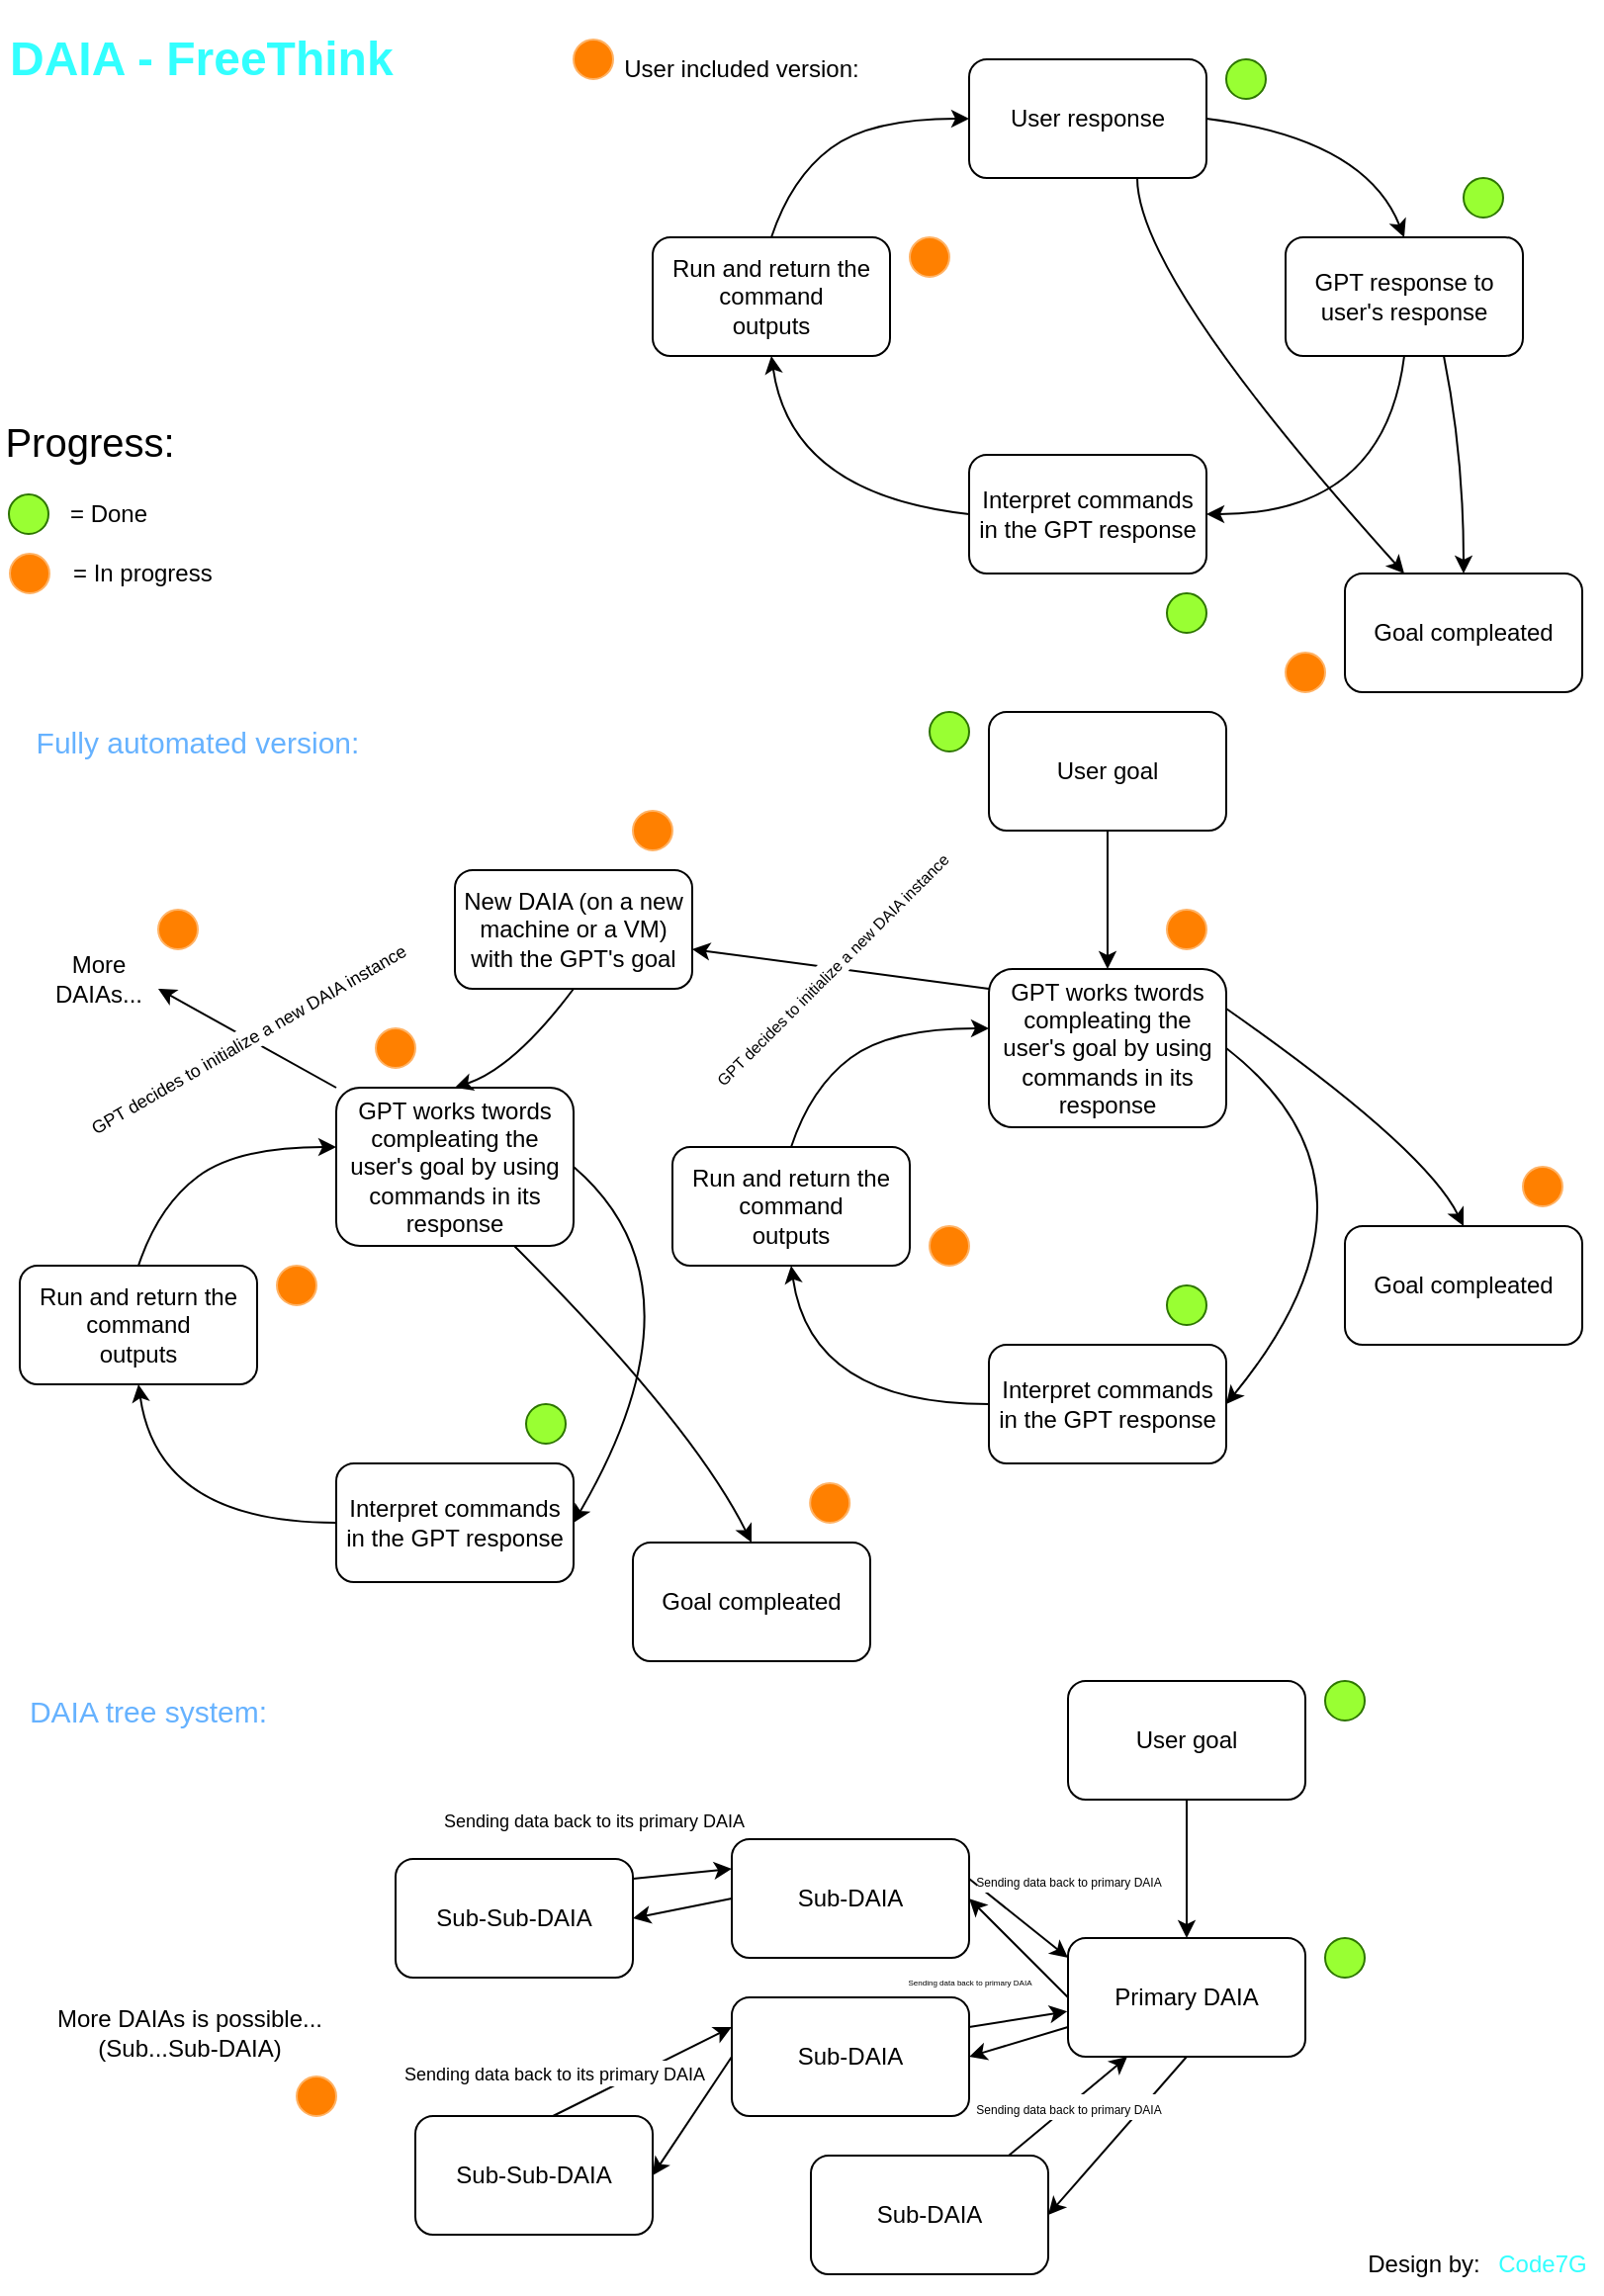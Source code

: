<mxfile version="21.6.5" type="device">
  <diagram name="Page-1" id="8H8mLN9JJ0VSuzHyfmK6">
    <mxGraphModel dx="980" dy="562" grid="1" gridSize="10" guides="1" tooltips="1" connect="1" arrows="1" fold="1" page="1" pageScale="1" pageWidth="827" pageHeight="1169" math="0" shadow="0">
      <root>
        <mxCell id="0" />
        <mxCell id="1" parent="0" />
        <mxCell id="SjKSlldPNFmVtI1_OQUM-1" value="User response" style="rounded=1;whiteSpace=wrap;html=1;" parent="1" vertex="1">
          <mxGeometry x="500" y="30" width="120" height="60" as="geometry" />
        </mxCell>
        <mxCell id="SjKSlldPNFmVtI1_OQUM-2" value="&lt;h1&gt;&lt;font color=&quot;#33ffff&quot;&gt;DAIA - FreeThink&lt;/font&gt;&lt;/h1&gt;&lt;div&gt;&lt;font color=&quot;#ffffff&quot;&gt;Digital Artificial Intelligence Agent&lt;/font&gt;&lt;/div&gt;&lt;div&gt;&lt;font color=&quot;#ffffff&quot;&gt;Version: FreeThink&lt;/font&gt;&lt;/div&gt;&lt;div&gt;&lt;font color=&quot;#ffffff&quot;&gt;&lt;br&gt;&lt;/font&gt;&lt;/div&gt;&lt;div&gt;&lt;font color=&quot;#ffffff&quot;&gt;Version information: This version of the DAIA is less pre-programmed with prompts that simulate thinking. Rather it has to find out how to compleate its goal by itself.&lt;/font&gt;&lt;/div&gt;" style="text;html=1;strokeColor=none;fillColor=none;spacing=5;spacingTop=-20;whiteSpace=wrap;overflow=hidden;rounded=0;" parent="1" vertex="1">
          <mxGeometry x="10" y="10" width="286" height="160" as="geometry" />
        </mxCell>
        <mxCell id="SjKSlldPNFmVtI1_OQUM-5" value="GPT response to user&#39;s response" style="rounded=1;whiteSpace=wrap;html=1;" parent="1" vertex="1">
          <mxGeometry x="660" y="120" width="120" height="60" as="geometry" />
        </mxCell>
        <mxCell id="SjKSlldPNFmVtI1_OQUM-7" value="Interpret commands in the GPT response" style="rounded=1;whiteSpace=wrap;html=1;" parent="1" vertex="1">
          <mxGeometry x="500" y="230" width="120" height="60" as="geometry" />
        </mxCell>
        <mxCell id="SjKSlldPNFmVtI1_OQUM-8" value="Run and return the command &lt;br&gt;outputs" style="rounded=1;whiteSpace=wrap;html=1;" parent="1" vertex="1">
          <mxGeometry x="340" y="120" width="120" height="60" as="geometry" />
        </mxCell>
        <mxCell id="SjKSlldPNFmVtI1_OQUM-9" value="" style="curved=1;endArrow=classic;html=1;rounded=0;exitX=1;exitY=0.5;exitDx=0;exitDy=0;entryX=0.5;entryY=0;entryDx=0;entryDy=0;" parent="1" source="SjKSlldPNFmVtI1_OQUM-1" target="SjKSlldPNFmVtI1_OQUM-5" edge="1">
          <mxGeometry width="50" height="50" relative="1" as="geometry">
            <mxPoint x="700" y="80" as="sourcePoint" />
            <mxPoint x="750" y="30" as="targetPoint" />
            <Array as="points">
              <mxPoint x="700" y="70" />
            </Array>
          </mxGeometry>
        </mxCell>
        <mxCell id="SjKSlldPNFmVtI1_OQUM-10" value="" style="curved=1;endArrow=classic;html=1;rounded=0;exitX=0;exitY=0.5;exitDx=0;exitDy=0;entryX=0.5;entryY=1;entryDx=0;entryDy=0;" parent="1" source="SjKSlldPNFmVtI1_OQUM-7" target="SjKSlldPNFmVtI1_OQUM-8" edge="1">
          <mxGeometry width="50" height="50" relative="1" as="geometry">
            <mxPoint x="350" y="210" as="sourcePoint" />
            <mxPoint x="450" y="270" as="targetPoint" />
            <Array as="points">
              <mxPoint x="410" y="250" />
            </Array>
          </mxGeometry>
        </mxCell>
        <mxCell id="SjKSlldPNFmVtI1_OQUM-11" value="" style="curved=1;endArrow=classic;html=1;rounded=0;exitX=0.5;exitY=0;exitDx=0;exitDy=0;entryX=0;entryY=0.5;entryDx=0;entryDy=0;" parent="1" source="SjKSlldPNFmVtI1_OQUM-8" target="SjKSlldPNFmVtI1_OQUM-1" edge="1">
          <mxGeometry width="50" height="50" relative="1" as="geometry">
            <mxPoint x="390" y="50" as="sourcePoint" />
            <mxPoint x="490" y="110" as="targetPoint" />
            <Array as="points">
              <mxPoint x="410" y="90" />
              <mxPoint x="450" y="60" />
            </Array>
          </mxGeometry>
        </mxCell>
        <mxCell id="SjKSlldPNFmVtI1_OQUM-12" value="" style="curved=1;endArrow=classic;html=1;rounded=0;exitX=0.5;exitY=1;exitDx=0;exitDy=0;entryX=1;entryY=0.5;entryDx=0;entryDy=0;" parent="1" source="SjKSlldPNFmVtI1_OQUM-5" target="SjKSlldPNFmVtI1_OQUM-7" edge="1">
          <mxGeometry width="50" height="50" relative="1" as="geometry">
            <mxPoint x="650" y="270" as="sourcePoint" />
            <mxPoint x="750" y="330" as="targetPoint" />
            <Array as="points">
              <mxPoint x="710" y="260" />
            </Array>
          </mxGeometry>
        </mxCell>
        <mxCell id="TkDIhOmvcp75_lIXTKRC-1" value="User included version:" style="text;html=1;strokeColor=none;fillColor=none;align=center;verticalAlign=middle;whiteSpace=wrap;rounded=0;" parent="1" vertex="1">
          <mxGeometry x="320" y="20" width="130" height="30" as="geometry" />
        </mxCell>
        <mxCell id="TkDIhOmvcp75_lIXTKRC-2" value="&lt;font style=&quot;font-size: 15px;&quot; color=&quot;#66b2ff&quot;&gt;Fully automated version:&lt;/font&gt;" style="text;html=1;strokeColor=none;fillColor=none;align=center;verticalAlign=middle;whiteSpace=wrap;rounded=0;" parent="1" vertex="1">
          <mxGeometry x="20" y="360" width="180" height="30" as="geometry" />
        </mxCell>
        <mxCell id="TkDIhOmvcp75_lIXTKRC-5" value="Interpret commands in the GPT response" style="rounded=1;whiteSpace=wrap;html=1;" parent="1" vertex="1">
          <mxGeometry x="510" y="680" width="120" height="60" as="geometry" />
        </mxCell>
        <mxCell id="TkDIhOmvcp75_lIXTKRC-6" value="Run and return the command &lt;br&gt;outputs" style="rounded=1;whiteSpace=wrap;html=1;" parent="1" vertex="1">
          <mxGeometry x="350" y="580" width="120" height="60" as="geometry" />
        </mxCell>
        <mxCell id="TkDIhOmvcp75_lIXTKRC-8" value="" style="curved=1;endArrow=classic;html=1;rounded=0;exitX=0;exitY=0.5;exitDx=0;exitDy=0;entryX=0.5;entryY=1;entryDx=0;entryDy=0;" parent="1" source="TkDIhOmvcp75_lIXTKRC-5" target="TkDIhOmvcp75_lIXTKRC-6" edge="1">
          <mxGeometry width="50" height="50" relative="1" as="geometry">
            <mxPoint x="360" y="670" as="sourcePoint" />
            <mxPoint x="460" y="730" as="targetPoint" />
            <Array as="points">
              <mxPoint x="420" y="710" />
            </Array>
          </mxGeometry>
        </mxCell>
        <mxCell id="TkDIhOmvcp75_lIXTKRC-9" value="" style="curved=1;endArrow=classic;html=1;rounded=0;exitX=0.5;exitY=0;exitDx=0;exitDy=0;entryX=0;entryY=0.5;entryDx=0;entryDy=0;" parent="1" source="TkDIhOmvcp75_lIXTKRC-6" edge="1">
          <mxGeometry width="50" height="50" relative="1" as="geometry">
            <mxPoint x="400" y="510" as="sourcePoint" />
            <mxPoint x="510.0" y="520" as="targetPoint" />
            <Array as="points">
              <mxPoint x="420" y="550" />
              <mxPoint x="460" y="520" />
            </Array>
          </mxGeometry>
        </mxCell>
        <mxCell id="TkDIhOmvcp75_lIXTKRC-10" value="" style="curved=1;endArrow=classic;html=1;rounded=0;exitX=1;exitY=0.5;exitDx=0;exitDy=0;entryX=1;entryY=0.5;entryDx=0;entryDy=0;" parent="1" source="TkDIhOmvcp75_lIXTKRC-13" target="TkDIhOmvcp75_lIXTKRC-5" edge="1">
          <mxGeometry width="50" height="50" relative="1" as="geometry">
            <mxPoint x="730" y="640.0" as="sourcePoint" />
            <mxPoint x="760" y="790" as="targetPoint" />
            <Array as="points">
              <mxPoint x="720" y="600" />
            </Array>
          </mxGeometry>
        </mxCell>
        <mxCell id="TkDIhOmvcp75_lIXTKRC-14" style="edgeStyle=orthogonalEdgeStyle;rounded=0;orthogonalLoop=1;jettySize=auto;html=1;entryX=0.5;entryY=0;entryDx=0;entryDy=0;" parent="1" source="TkDIhOmvcp75_lIXTKRC-12" target="TkDIhOmvcp75_lIXTKRC-13" edge="1">
          <mxGeometry relative="1" as="geometry" />
        </mxCell>
        <mxCell id="TkDIhOmvcp75_lIXTKRC-12" value="User goal" style="rounded=1;whiteSpace=wrap;html=1;" parent="1" vertex="1">
          <mxGeometry x="510" y="360" width="120" height="60" as="geometry" />
        </mxCell>
        <mxCell id="TkDIhOmvcp75_lIXTKRC-13" value="GPT works twords compleating the user&#39;s goal by using commands in its response" style="rounded=1;whiteSpace=wrap;html=1;" parent="1" vertex="1">
          <mxGeometry x="510" y="490" width="120" height="80" as="geometry" />
        </mxCell>
        <mxCell id="TkDIhOmvcp75_lIXTKRC-16" value="New DAIA (on a new machine or a VM) with the GPT&#39;s goal" style="rounded=1;whiteSpace=wrap;html=1;" parent="1" vertex="1">
          <mxGeometry x="240" y="440" width="120" height="60" as="geometry" />
        </mxCell>
        <mxCell id="TkDIhOmvcp75_lIXTKRC-17" value="" style="curved=1;endArrow=classic;html=1;rounded=0;exitX=0;exitY=0.5;exitDx=0;exitDy=0;entryX=1;entryY=0.5;entryDx=0;entryDy=0;" parent="1" edge="1">
          <mxGeometry width="50" height="50" relative="1" as="geometry">
            <mxPoint x="510" y="500" as="sourcePoint" />
            <mxPoint x="360.0" y="480" as="targetPoint" />
            <Array as="points" />
          </mxGeometry>
        </mxCell>
        <mxCell id="TkDIhOmvcp75_lIXTKRC-18" value="Interpret commands in the GPT response" style="rounded=1;whiteSpace=wrap;html=1;" parent="1" vertex="1">
          <mxGeometry x="180" y="740" width="120" height="60" as="geometry" />
        </mxCell>
        <mxCell id="TkDIhOmvcp75_lIXTKRC-19" value="Run and return the command &lt;br&gt;outputs" style="rounded=1;whiteSpace=wrap;html=1;" parent="1" vertex="1">
          <mxGeometry x="20" y="640" width="120" height="60" as="geometry" />
        </mxCell>
        <mxCell id="TkDIhOmvcp75_lIXTKRC-20" value="" style="curved=1;endArrow=classic;html=1;rounded=0;exitX=0;exitY=0.5;exitDx=0;exitDy=0;entryX=0.5;entryY=1;entryDx=0;entryDy=0;" parent="1" source="TkDIhOmvcp75_lIXTKRC-18" target="TkDIhOmvcp75_lIXTKRC-19" edge="1">
          <mxGeometry width="50" height="50" relative="1" as="geometry">
            <mxPoint x="30" y="730" as="sourcePoint" />
            <mxPoint x="130" y="790" as="targetPoint" />
            <Array as="points">
              <mxPoint x="90" y="770" />
            </Array>
          </mxGeometry>
        </mxCell>
        <mxCell id="TkDIhOmvcp75_lIXTKRC-21" value="" style="curved=1;endArrow=classic;html=1;rounded=0;exitX=0.5;exitY=0;exitDx=0;exitDy=0;entryX=0;entryY=0.5;entryDx=0;entryDy=0;" parent="1" source="TkDIhOmvcp75_lIXTKRC-19" edge="1">
          <mxGeometry width="50" height="50" relative="1" as="geometry">
            <mxPoint x="70" y="570" as="sourcePoint" />
            <mxPoint x="180.0" y="580" as="targetPoint" />
            <Array as="points">
              <mxPoint x="90" y="610" />
              <mxPoint x="130" y="580" />
            </Array>
          </mxGeometry>
        </mxCell>
        <mxCell id="TkDIhOmvcp75_lIXTKRC-22" value="" style="curved=1;endArrow=classic;html=1;rounded=0;exitX=1;exitY=0.5;exitDx=0;exitDy=0;entryX=1;entryY=0.5;entryDx=0;entryDy=0;" parent="1" source="TkDIhOmvcp75_lIXTKRC-23" target="TkDIhOmvcp75_lIXTKRC-18" edge="1">
          <mxGeometry width="50" height="50" relative="1" as="geometry">
            <mxPoint x="380" y="690.0" as="sourcePoint" />
            <mxPoint x="410" y="840" as="targetPoint" />
            <Array as="points">
              <mxPoint x="370" y="650" />
            </Array>
          </mxGeometry>
        </mxCell>
        <mxCell id="TkDIhOmvcp75_lIXTKRC-23" value="GPT works twords compleating the user&#39;s goal by using commands in its response" style="rounded=1;whiteSpace=wrap;html=1;" parent="1" vertex="1">
          <mxGeometry x="180" y="550" width="120" height="80" as="geometry" />
        </mxCell>
        <mxCell id="TkDIhOmvcp75_lIXTKRC-24" value="" style="curved=1;endArrow=classic;html=1;rounded=0;exitX=0.5;exitY=1;exitDx=0;exitDy=0;entryX=0.5;entryY=0;entryDx=0;entryDy=0;" parent="1" source="TkDIhOmvcp75_lIXTKRC-16" target="TkDIhOmvcp75_lIXTKRC-23" edge="1">
          <mxGeometry width="50" height="50" relative="1" as="geometry">
            <mxPoint x="270" y="495" as="sourcePoint" />
            <mxPoint x="320" y="580" as="targetPoint" />
            <Array as="points">
              <mxPoint x="270" y="540" />
            </Array>
          </mxGeometry>
        </mxCell>
        <mxCell id="TkDIhOmvcp75_lIXTKRC-32" value="&lt;font style=&quot;font-size: 8px;&quot;&gt;GPT decides to initialize a new DAIA instance&lt;/font&gt;" style="edgeLabel;html=1;align=center;verticalAlign=middle;resizable=0;points=[];rotation=-45;" parent="1" vertex="1" connectable="0">
          <mxGeometry x="429.586" y="490" as="geometry" />
        </mxCell>
        <mxCell id="TkDIhOmvcp75_lIXTKRC-33" value="" style="endArrow=classic;html=1;rounded=0;exitX=0;exitY=0;exitDx=0;exitDy=0;" parent="1" source="TkDIhOmvcp75_lIXTKRC-23" edge="1">
          <mxGeometry relative="1" as="geometry">
            <mxPoint x="70" y="420" as="sourcePoint" />
            <mxPoint x="90" y="500" as="targetPoint" />
          </mxGeometry>
        </mxCell>
        <mxCell id="TkDIhOmvcp75_lIXTKRC-34" value="&lt;font style=&quot;font-size: 9px;&quot;&gt;GPT decides to initialize a new DAIA instance&lt;/font&gt;" style="edgeLabel;resizable=0;html=1;align=center;verticalAlign=middle;rotation=-30;" parent="TkDIhOmvcp75_lIXTKRC-33" connectable="0" vertex="1">
          <mxGeometry relative="1" as="geometry" />
        </mxCell>
        <mxCell id="TkDIhOmvcp75_lIXTKRC-42" value="More DAIAs..." style="text;html=1;strokeColor=none;fillColor=none;align=center;verticalAlign=middle;whiteSpace=wrap;rounded=0;" parent="1" vertex="1">
          <mxGeometry x="30" y="480" width="60" height="30" as="geometry" />
        </mxCell>
        <mxCell id="TkDIhOmvcp75_lIXTKRC-53" style="edgeStyle=orthogonalEdgeStyle;rounded=0;orthogonalLoop=1;jettySize=auto;html=1;entryX=0.5;entryY=0;entryDx=0;entryDy=0;" parent="1" source="TkDIhOmvcp75_lIXTKRC-44" target="TkDIhOmvcp75_lIXTKRC-46" edge="1">
          <mxGeometry relative="1" as="geometry" />
        </mxCell>
        <mxCell id="TkDIhOmvcp75_lIXTKRC-44" value="User goal" style="rounded=1;whiteSpace=wrap;html=1;" parent="1" vertex="1">
          <mxGeometry x="550" y="850" width="120" height="60" as="geometry" />
        </mxCell>
        <mxCell id="TkDIhOmvcp75_lIXTKRC-45" value="&lt;font color=&quot;#66b2ff&quot;&gt;&lt;span style=&quot;font-size: 15px;&quot;&gt;DAIA tree system:&lt;br&gt;&lt;/span&gt;&lt;/font&gt;" style="text;html=1;strokeColor=none;fillColor=none;align=center;verticalAlign=middle;whiteSpace=wrap;rounded=0;" parent="1" vertex="1">
          <mxGeometry x="20" y="850" width="130" height="30" as="geometry" />
        </mxCell>
        <mxCell id="TkDIhOmvcp75_lIXTKRC-46" value="Primary DAIA" style="rounded=1;whiteSpace=wrap;html=1;" parent="1" vertex="1">
          <mxGeometry x="550" y="980" width="120" height="60" as="geometry" />
        </mxCell>
        <mxCell id="TkDIhOmvcp75_lIXTKRC-47" value="Sub-DAIA" style="rounded=1;whiteSpace=wrap;html=1;" parent="1" vertex="1">
          <mxGeometry x="380" y="930" width="120" height="60" as="geometry" />
        </mxCell>
        <mxCell id="TkDIhOmvcp75_lIXTKRC-48" value="Sub-Sub-DAIA" style="rounded=1;whiteSpace=wrap;html=1;" parent="1" vertex="1">
          <mxGeometry x="220" y="1070" width="120" height="60" as="geometry" />
        </mxCell>
        <mxCell id="TkDIhOmvcp75_lIXTKRC-49" value="Sub-Sub-DAIA" style="rounded=1;whiteSpace=wrap;html=1;" parent="1" vertex="1">
          <mxGeometry x="210" y="940" width="120" height="60" as="geometry" />
        </mxCell>
        <mxCell id="TkDIhOmvcp75_lIXTKRC-50" value="Sub-DAIA" style="rounded=1;whiteSpace=wrap;html=1;" parent="1" vertex="1">
          <mxGeometry x="380" y="1010" width="120" height="60" as="geometry" />
        </mxCell>
        <mxCell id="TkDIhOmvcp75_lIXTKRC-51" value="Sub-DAIA" style="rounded=1;whiteSpace=wrap;html=1;" parent="1" vertex="1">
          <mxGeometry x="420" y="1090" width="120" height="60" as="geometry" />
        </mxCell>
        <mxCell id="TkDIhOmvcp75_lIXTKRC-52" value="More DAIAs is possible... (Sub...Sub-DAIA)" style="text;html=1;strokeColor=none;fillColor=none;align=center;verticalAlign=middle;whiteSpace=wrap;rounded=0;" parent="1" vertex="1">
          <mxGeometry x="26" y="1010" width="160" height="35" as="geometry" />
        </mxCell>
        <mxCell id="TkDIhOmvcp75_lIXTKRC-55" value="" style="curved=1;endArrow=classic;html=1;rounded=0;exitX=0.25;exitY=1;exitDx=0;exitDy=0;entryX=1;entryY=0.5;entryDx=0;entryDy=0;" parent="1" target="TkDIhOmvcp75_lIXTKRC-47" edge="1">
          <mxGeometry width="50" height="50" relative="1" as="geometry">
            <mxPoint x="550" y="1010" as="sourcePoint" />
            <mxPoint x="470" y="1060" as="targetPoint" />
            <Array as="points" />
          </mxGeometry>
        </mxCell>
        <mxCell id="TkDIhOmvcp75_lIXTKRC-56" value="" style="curved=1;endArrow=classic;html=1;rounded=0;exitX=0;exitY=0.75;exitDx=0;exitDy=0;entryX=1;entryY=0.5;entryDx=0;entryDy=0;" parent="1" source="TkDIhOmvcp75_lIXTKRC-46" edge="1">
          <mxGeometry width="50" height="50" relative="1" as="geometry">
            <mxPoint x="550" y="1090" as="sourcePoint" />
            <mxPoint x="500" y="1040" as="targetPoint" />
            <Array as="points" />
          </mxGeometry>
        </mxCell>
        <mxCell id="TkDIhOmvcp75_lIXTKRC-57" value="" style="curved=1;endArrow=classic;html=1;rounded=0;exitX=0.5;exitY=1;exitDx=0;exitDy=0;entryX=1;entryY=0.5;entryDx=0;entryDy=0;" parent="1" source="TkDIhOmvcp75_lIXTKRC-46" target="TkDIhOmvcp75_lIXTKRC-51" edge="1">
          <mxGeometry width="50" height="50" relative="1" as="geometry">
            <mxPoint x="600" y="1150" as="sourcePoint" />
            <mxPoint x="550" y="1100" as="targetPoint" />
            <Array as="points" />
          </mxGeometry>
        </mxCell>
        <mxCell id="TkDIhOmvcp75_lIXTKRC-58" value="" style="curved=1;endArrow=classic;html=1;rounded=0;exitX=0.25;exitY=1;exitDx=0;exitDy=0;entryX=1;entryY=0.5;entryDx=0;entryDy=0;" parent="1" target="TkDIhOmvcp75_lIXTKRC-49" edge="1">
          <mxGeometry width="50" height="50" relative="1" as="geometry">
            <mxPoint x="380" y="960" as="sourcePoint" />
            <mxPoint x="330" y="910" as="targetPoint" />
            <Array as="points" />
          </mxGeometry>
        </mxCell>
        <mxCell id="TkDIhOmvcp75_lIXTKRC-59" value="" style="curved=1;endArrow=classic;html=1;rounded=0;exitX=0;exitY=0.5;exitDx=0;exitDy=0;entryX=1;entryY=0.5;entryDx=0;entryDy=0;" parent="1" source="TkDIhOmvcp75_lIXTKRC-50" target="TkDIhOmvcp75_lIXTKRC-48" edge="1">
          <mxGeometry width="50" height="50" relative="1" as="geometry">
            <mxPoint x="410" y="1120" as="sourcePoint" />
            <mxPoint x="360" y="1070" as="targetPoint" />
            <Array as="points" />
          </mxGeometry>
        </mxCell>
        <mxCell id="TkDIhOmvcp75_lIXTKRC-65" value="" style="endArrow=classic;html=1;rounded=0;entryX=0;entryY=0.25;entryDx=0;entryDy=0;" parent="1" target="TkDIhOmvcp75_lIXTKRC-47" edge="1">
          <mxGeometry relative="1" as="geometry">
            <mxPoint x="330" y="950" as="sourcePoint" />
            <mxPoint x="390" y="890" as="targetPoint" />
          </mxGeometry>
        </mxCell>
        <mxCell id="TkDIhOmvcp75_lIXTKRC-66" value="&lt;font style=&quot;font-size: 9px;&quot;&gt;Sending data back to its primary DAIA&lt;/font&gt;" style="edgeLabel;resizable=0;html=1;align=center;verticalAlign=middle;" parent="TkDIhOmvcp75_lIXTKRC-65" connectable="0" vertex="1">
          <mxGeometry relative="1" as="geometry">
            <mxPoint x="-45" y="-28" as="offset" />
          </mxGeometry>
        </mxCell>
        <mxCell id="TkDIhOmvcp75_lIXTKRC-70" value="" style="endArrow=classic;html=1;rounded=0;entryX=0;entryY=0.25;entryDx=0;entryDy=0;" parent="1" target="TkDIhOmvcp75_lIXTKRC-50" edge="1">
          <mxGeometry relative="1" as="geometry">
            <mxPoint x="289.59" y="1070" as="sourcePoint" />
            <mxPoint x="349.59" y="1010" as="targetPoint" />
          </mxGeometry>
        </mxCell>
        <mxCell id="TkDIhOmvcp75_lIXTKRC-71" value="&lt;font style=&quot;font-size: 9px;&quot;&gt;Sending data back to its primary DAIA&lt;/font&gt;" style="edgeLabel;resizable=0;html=1;align=center;verticalAlign=middle;" parent="TkDIhOmvcp75_lIXTKRC-70" connectable="0" vertex="1">
          <mxGeometry relative="1" as="geometry">
            <mxPoint x="-45" as="offset" />
          </mxGeometry>
        </mxCell>
        <mxCell id="TkDIhOmvcp75_lIXTKRC-72" value="" style="endArrow=classic;html=1;rounded=0;" parent="1" edge="1">
          <mxGeometry relative="1" as="geometry">
            <mxPoint x="500" y="950" as="sourcePoint" />
            <mxPoint x="550" y="990" as="targetPoint" />
          </mxGeometry>
        </mxCell>
        <mxCell id="TkDIhOmvcp75_lIXTKRC-73" value="&lt;font style=&quot;font-size: 6px;&quot;&gt;Sending data back to primary DAIA&lt;/font&gt;" style="edgeLabel;resizable=0;html=1;align=center;verticalAlign=middle;" parent="TkDIhOmvcp75_lIXTKRC-72" connectable="0" vertex="1">
          <mxGeometry relative="1" as="geometry">
            <mxPoint x="25" y="-20" as="offset" />
          </mxGeometry>
        </mxCell>
        <mxCell id="TkDIhOmvcp75_lIXTKRC-74" value="" style="endArrow=classic;html=1;rounded=0;entryX=0.25;entryY=1;entryDx=0;entryDy=0;" parent="1" target="TkDIhOmvcp75_lIXTKRC-46" edge="1">
          <mxGeometry relative="1" as="geometry">
            <mxPoint x="520" y="1090" as="sourcePoint" />
            <mxPoint x="580" y="1030" as="targetPoint" />
          </mxGeometry>
        </mxCell>
        <mxCell id="TkDIhOmvcp75_lIXTKRC-75" value="&lt;font style=&quot;font-size: 6px;&quot;&gt;Sending data back to primary DAIA&lt;/font&gt;" style="edgeLabel;resizable=0;html=1;align=center;verticalAlign=middle;" parent="TkDIhOmvcp75_lIXTKRC-74" connectable="0" vertex="1">
          <mxGeometry relative="1" as="geometry" />
        </mxCell>
        <mxCell id="TkDIhOmvcp75_lIXTKRC-76" value="" style="endArrow=classic;html=1;rounded=0;entryX=-0.003;entryY=0.618;entryDx=0;entryDy=0;entryPerimeter=0;exitX=1;exitY=0.25;exitDx=0;exitDy=0;" parent="1" source="TkDIhOmvcp75_lIXTKRC-50" target="TkDIhOmvcp75_lIXTKRC-46" edge="1">
          <mxGeometry relative="1" as="geometry">
            <mxPoint x="410" y="890" as="sourcePoint" />
            <mxPoint x="470" y="830" as="targetPoint" />
          </mxGeometry>
        </mxCell>
        <mxCell id="TkDIhOmvcp75_lIXTKRC-77" value="&lt;font style=&quot;font-size: 4px;&quot;&gt;Sending data back to primary DAIA&lt;/font&gt;" style="edgeLabel;resizable=0;html=1;align=center;verticalAlign=middle;" parent="TkDIhOmvcp75_lIXTKRC-76" connectable="0" vertex="1">
          <mxGeometry relative="1" as="geometry">
            <mxPoint x="-25" y="-21" as="offset" />
          </mxGeometry>
        </mxCell>
        <mxCell id="TkDIhOmvcp75_lIXTKRC-78" value="" style="curved=1;endArrow=classic;html=1;rounded=0;exitX=0.5;exitY=1;exitDx=0;exitDy=0;" parent="1" edge="1">
          <mxGeometry width="50" height="50" relative="1" as="geometry">
            <mxPoint x="740" y="180" as="sourcePoint" />
            <mxPoint x="750" y="290" as="targetPoint" />
            <Array as="points">
              <mxPoint x="750" y="230" />
            </Array>
          </mxGeometry>
        </mxCell>
        <mxCell id="TkDIhOmvcp75_lIXTKRC-79" value="Goal compleated" style="rounded=1;whiteSpace=wrap;html=1;" parent="1" vertex="1">
          <mxGeometry x="690" y="290" width="120" height="60" as="geometry" />
        </mxCell>
        <mxCell id="TkDIhOmvcp75_lIXTKRC-80" value="" style="curved=1;endArrow=classic;html=1;rounded=0;exitX=0.5;exitY=1;exitDx=0;exitDy=0;entryX=0.25;entryY=0;entryDx=0;entryDy=0;" parent="1" target="TkDIhOmvcp75_lIXTKRC-79" edge="1">
          <mxGeometry width="50" height="50" relative="1" as="geometry">
            <mxPoint x="585" y="90" as="sourcePoint" />
            <mxPoint x="595" y="200" as="targetPoint" />
            <Array as="points">
              <mxPoint x="585" y="140" />
            </Array>
          </mxGeometry>
        </mxCell>
        <mxCell id="TkDIhOmvcp75_lIXTKRC-84" value="" style="curved=1;endArrow=classic;html=1;rounded=0;exitX=1;exitY=0.25;exitDx=0;exitDy=0;" parent="1" source="TkDIhOmvcp75_lIXTKRC-13" edge="1">
          <mxGeometry width="50" height="50" relative="1" as="geometry">
            <mxPoint x="740" y="510" as="sourcePoint" />
            <mxPoint x="750" y="620" as="targetPoint" />
            <Array as="points">
              <mxPoint x="730" y="580" />
            </Array>
          </mxGeometry>
        </mxCell>
        <mxCell id="TkDIhOmvcp75_lIXTKRC-85" value="Goal compleated" style="rounded=1;whiteSpace=wrap;html=1;" parent="1" vertex="1">
          <mxGeometry x="690" y="620" width="120" height="60" as="geometry" />
        </mxCell>
        <mxCell id="TkDIhOmvcp75_lIXTKRC-86" value="" style="curved=1;endArrow=classic;html=1;rounded=0;exitX=0.75;exitY=1;exitDx=0;exitDy=0;" parent="1" source="TkDIhOmvcp75_lIXTKRC-23" edge="1">
          <mxGeometry width="50" height="50" relative="1" as="geometry">
            <mxPoint x="380" y="670" as="sourcePoint" />
            <mxPoint x="390" y="780" as="targetPoint" />
            <Array as="points">
              <mxPoint x="360" y="720" />
            </Array>
          </mxGeometry>
        </mxCell>
        <mxCell id="TkDIhOmvcp75_lIXTKRC-87" value="Goal compleated" style="rounded=1;whiteSpace=wrap;html=1;" parent="1" vertex="1">
          <mxGeometry x="330" y="780" width="120" height="60" as="geometry" />
        </mxCell>
        <mxCell id="TkDIhOmvcp75_lIXTKRC-88" value="Design by:" style="text;html=1;strokeColor=none;fillColor=none;align=center;verticalAlign=middle;whiteSpace=wrap;rounded=0;" parent="1" vertex="1">
          <mxGeometry x="700" y="1130" width="60" height="30" as="geometry" />
        </mxCell>
        <mxCell id="TkDIhOmvcp75_lIXTKRC-89" value="&lt;font color=&quot;#33ffff&quot;&gt;Code7G&lt;/font&gt;" style="text;html=1;strokeColor=none;fillColor=none;align=center;verticalAlign=middle;whiteSpace=wrap;rounded=0;" parent="1" vertex="1">
          <mxGeometry x="760" y="1130" width="60" height="30" as="geometry" />
        </mxCell>
        <mxCell id="G9u-QcGvfwUpGtIGFYdt-1" value="" style="ellipse;whiteSpace=wrap;html=1;aspect=fixed;fillColor=#99FF33;fontColor=#ffffff;strokeColor=#2D7600;" vertex="1" parent="1">
          <mxGeometry x="14.5" y="250" width="20" height="20" as="geometry" />
        </mxCell>
        <mxCell id="G9u-QcGvfwUpGtIGFYdt-2" value="= Done" style="text;html=1;strokeColor=none;fillColor=none;align=center;verticalAlign=middle;whiteSpace=wrap;rounded=0;" vertex="1" parent="1">
          <mxGeometry x="34.5" y="245" width="60" height="30" as="geometry" />
        </mxCell>
        <mxCell id="G9u-QcGvfwUpGtIGFYdt-3" value="" style="ellipse;whiteSpace=wrap;html=1;aspect=fixed;fillColor=#FF8000;fontColor=#ffffff;strokeColor=#FFB366;" vertex="1" parent="1">
          <mxGeometry x="15" y="280" width="20" height="20" as="geometry" />
        </mxCell>
        <mxCell id="G9u-QcGvfwUpGtIGFYdt-4" value="&amp;nbsp;= In progress" style="text;html=1;strokeColor=none;fillColor=none;align=center;verticalAlign=middle;whiteSpace=wrap;rounded=0;" vertex="1" parent="1">
          <mxGeometry x="39.5" y="275" width="80.5" height="30" as="geometry" />
        </mxCell>
        <mxCell id="G9u-QcGvfwUpGtIGFYdt-5" value="&lt;font style=&quot;font-size: 20px;&quot;&gt;Progress:&lt;/font&gt;" style="text;html=1;strokeColor=none;fillColor=none;align=center;verticalAlign=middle;whiteSpace=wrap;rounded=0;" vertex="1" parent="1">
          <mxGeometry x="10" y="190" width="91" height="65" as="geometry" />
        </mxCell>
        <mxCell id="G9u-QcGvfwUpGtIGFYdt-7" value="" style="ellipse;whiteSpace=wrap;html=1;aspect=fixed;fillColor=#99FF33;fontColor=#ffffff;strokeColor=#2D7600;" vertex="1" parent="1">
          <mxGeometry x="600" y="650" width="20" height="20" as="geometry" />
        </mxCell>
        <mxCell id="G9u-QcGvfwUpGtIGFYdt-8" value="" style="ellipse;whiteSpace=wrap;html=1;aspect=fixed;fillColor=#99FF33;fontColor=#ffffff;strokeColor=#2D7600;" vertex="1" parent="1">
          <mxGeometry x="480" y="360" width="20" height="20" as="geometry" />
        </mxCell>
        <mxCell id="G9u-QcGvfwUpGtIGFYdt-9" value="" style="ellipse;whiteSpace=wrap;html=1;aspect=fixed;fillColor=#99FF33;fontColor=#ffffff;strokeColor=#2D7600;" vertex="1" parent="1">
          <mxGeometry x="600" y="300" width="20" height="20" as="geometry" />
        </mxCell>
        <mxCell id="G9u-QcGvfwUpGtIGFYdt-10" value="" style="ellipse;whiteSpace=wrap;html=1;aspect=fixed;fillColor=#99FF33;fontColor=#ffffff;strokeColor=#2D7600;" vertex="1" parent="1">
          <mxGeometry x="750" y="90" width="20" height="20" as="geometry" />
        </mxCell>
        <mxCell id="G9u-QcGvfwUpGtIGFYdt-11" value="" style="ellipse;whiteSpace=wrap;html=1;aspect=fixed;fillColor=#99FF33;fontColor=#ffffff;strokeColor=#2D7600;" vertex="1" parent="1">
          <mxGeometry x="630" y="30" width="20" height="20" as="geometry" />
        </mxCell>
        <mxCell id="G9u-QcGvfwUpGtIGFYdt-14" value="" style="ellipse;whiteSpace=wrap;html=1;aspect=fixed;fillColor=#99FF33;fontColor=#ffffff;strokeColor=#2D7600;" vertex="1" parent="1">
          <mxGeometry x="276" y="710" width="20" height="20" as="geometry" />
        </mxCell>
        <mxCell id="G9u-QcGvfwUpGtIGFYdt-15" value="" style="ellipse;whiteSpace=wrap;html=1;aspect=fixed;fillColor=#99FF33;fontColor=#ffffff;strokeColor=#2D7600;" vertex="1" parent="1">
          <mxGeometry x="680" y="980" width="20" height="20" as="geometry" />
        </mxCell>
        <mxCell id="G9u-QcGvfwUpGtIGFYdt-16" value="" style="ellipse;whiteSpace=wrap;html=1;aspect=fixed;fillColor=#99FF33;fontColor=#ffffff;strokeColor=#2D7600;" vertex="1" parent="1">
          <mxGeometry x="680" y="850" width="20" height="20" as="geometry" />
        </mxCell>
        <mxCell id="G9u-QcGvfwUpGtIGFYdt-17" value="" style="ellipse;whiteSpace=wrap;html=1;aspect=fixed;fillColor=#FF8000;fontColor=#ffffff;strokeColor=#FFB366;" vertex="1" parent="1">
          <mxGeometry x="470" y="120" width="20" height="20" as="geometry" />
        </mxCell>
        <mxCell id="G9u-QcGvfwUpGtIGFYdt-18" value="" style="ellipse;whiteSpace=wrap;html=1;aspect=fixed;fillColor=#FF8000;fontColor=#ffffff;strokeColor=#FFB366;" vertex="1" parent="1">
          <mxGeometry x="660" y="330" width="20" height="20" as="geometry" />
        </mxCell>
        <mxCell id="G9u-QcGvfwUpGtIGFYdt-19" value="" style="ellipse;whiteSpace=wrap;html=1;aspect=fixed;fillColor=#FF8000;fontColor=#ffffff;strokeColor=#FFB366;" vertex="1" parent="1">
          <mxGeometry x="300" y="20" width="20" height="20" as="geometry" />
        </mxCell>
        <mxCell id="G9u-QcGvfwUpGtIGFYdt-20" value="" style="ellipse;whiteSpace=wrap;html=1;aspect=fixed;fillColor=#FF8000;fontColor=#ffffff;strokeColor=#FFB366;" vertex="1" parent="1">
          <mxGeometry x="330" y="410" width="20" height="20" as="geometry" />
        </mxCell>
        <mxCell id="G9u-QcGvfwUpGtIGFYdt-21" value="" style="ellipse;whiteSpace=wrap;html=1;aspect=fixed;fillColor=#FF8000;fontColor=#ffffff;strokeColor=#FFB366;" vertex="1" parent="1">
          <mxGeometry x="480" y="620" width="20" height="20" as="geometry" />
        </mxCell>
        <mxCell id="G9u-QcGvfwUpGtIGFYdt-22" value="" style="ellipse;whiteSpace=wrap;html=1;aspect=fixed;fillColor=#FF8000;fontColor=#ffffff;strokeColor=#FFB366;" vertex="1" parent="1">
          <mxGeometry x="780" y="590" width="20" height="20" as="geometry" />
        </mxCell>
        <mxCell id="G9u-QcGvfwUpGtIGFYdt-23" value="" style="ellipse;whiteSpace=wrap;html=1;aspect=fixed;fillColor=#FF8000;fontColor=#ffffff;strokeColor=#FFB366;" vertex="1" parent="1">
          <mxGeometry x="600" y="460" width="20" height="20" as="geometry" />
        </mxCell>
        <mxCell id="G9u-QcGvfwUpGtIGFYdt-24" value="" style="ellipse;whiteSpace=wrap;html=1;aspect=fixed;fillColor=#FF8000;fontColor=#ffffff;strokeColor=#FFB366;" vertex="1" parent="1">
          <mxGeometry x="419.59" y="750" width="20" height="20" as="geometry" />
        </mxCell>
        <mxCell id="G9u-QcGvfwUpGtIGFYdt-25" value="" style="ellipse;whiteSpace=wrap;html=1;aspect=fixed;fillColor=#FF8000;fontColor=#ffffff;strokeColor=#FFB366;" vertex="1" parent="1">
          <mxGeometry x="150" y="640" width="20" height="20" as="geometry" />
        </mxCell>
        <mxCell id="G9u-QcGvfwUpGtIGFYdt-26" value="" style="ellipse;whiteSpace=wrap;html=1;aspect=fixed;fillColor=#FF8000;fontColor=#ffffff;strokeColor=#FFB366;" vertex="1" parent="1">
          <mxGeometry x="200" y="520" width="20" height="20" as="geometry" />
        </mxCell>
        <mxCell id="G9u-QcGvfwUpGtIGFYdt-27" value="" style="ellipse;whiteSpace=wrap;html=1;aspect=fixed;fillColor=#FF8000;fontColor=#ffffff;strokeColor=#FFB366;" vertex="1" parent="1">
          <mxGeometry x="90" y="460" width="20" height="20" as="geometry" />
        </mxCell>
        <mxCell id="G9u-QcGvfwUpGtIGFYdt-28" value="" style="ellipse;whiteSpace=wrap;html=1;aspect=fixed;fillColor=#FF8000;fontColor=#ffffff;strokeColor=#FFB366;" vertex="1" parent="1">
          <mxGeometry x="160" y="1050" width="20" height="20" as="geometry" />
        </mxCell>
      </root>
    </mxGraphModel>
  </diagram>
</mxfile>
